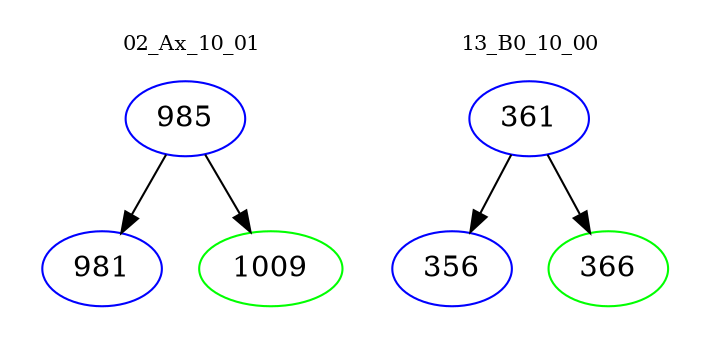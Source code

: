 digraph{
subgraph cluster_0 {
color = white
label = "02_Ax_10_01";
fontsize=10;
T0_985 [label="985", color="blue"]
T0_985 -> T0_981 [color="black"]
T0_981 [label="981", color="blue"]
T0_985 -> T0_1009 [color="black"]
T0_1009 [label="1009", color="green"]
}
subgraph cluster_1 {
color = white
label = "13_B0_10_00";
fontsize=10;
T1_361 [label="361", color="blue"]
T1_361 -> T1_356 [color="black"]
T1_356 [label="356", color="blue"]
T1_361 -> T1_366 [color="black"]
T1_366 [label="366", color="green"]
}
}

